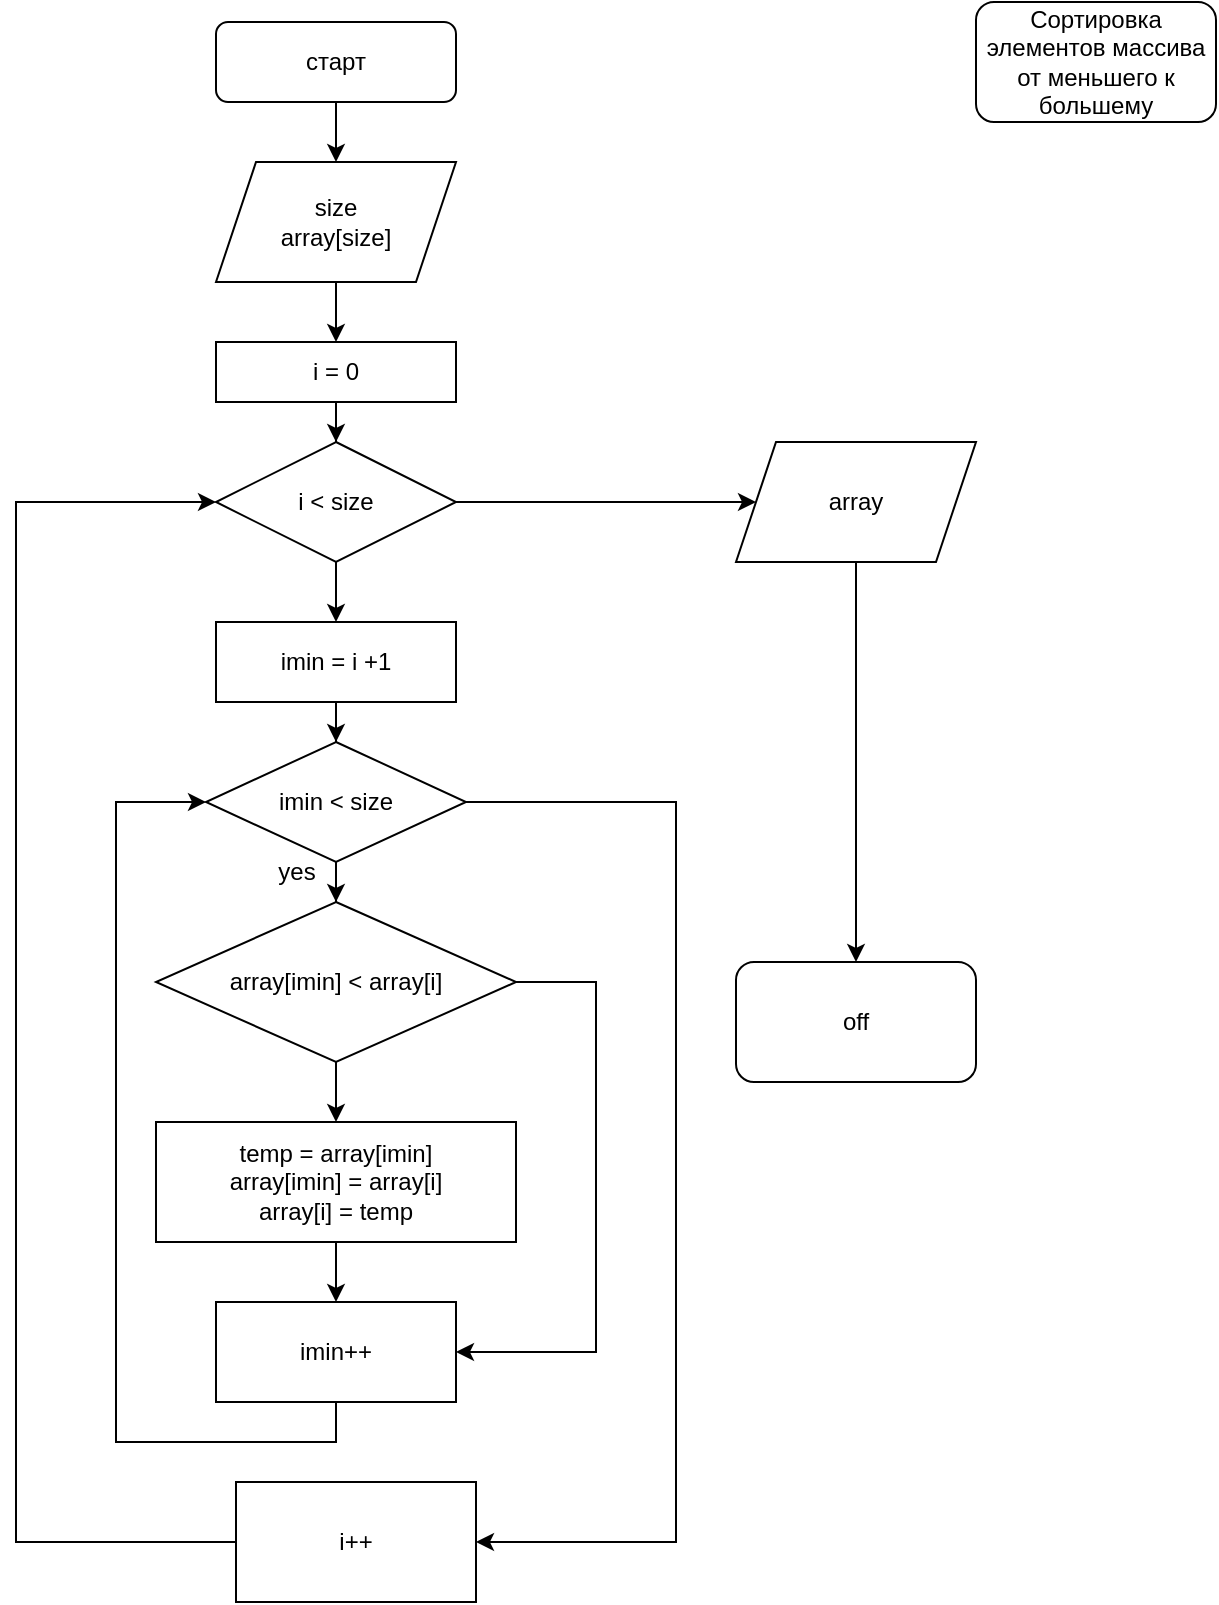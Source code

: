 <mxfile version="20.8.13" type="github" pages="2">
  <diagram name="Сортировка массива от min  к max" id="q6Jl3CV2tYBbrxbabVMi">
    <mxGraphModel dx="1386" dy="791" grid="1" gridSize="10" guides="1" tooltips="1" connect="1" arrows="1" fold="1" page="1" pageScale="1" pageWidth="827" pageHeight="1169" math="0" shadow="0">
      <root>
        <mxCell id="0" />
        <mxCell id="1" parent="0" />
        <mxCell id="G0XBSnP9Ye_kyhEfrYfh-6" value="" style="edgeStyle=orthogonalEdgeStyle;rounded=0;orthogonalLoop=1;jettySize=auto;html=1;startArrow=none;" parent="1" source="G0XBSnP9Ye_kyhEfrYfh-2" target="G0XBSnP9Ye_kyhEfrYfh-3" edge="1">
          <mxGeometry relative="1" as="geometry" />
        </mxCell>
        <mxCell id="G0XBSnP9Ye_kyhEfrYfh-11" value="" style="edgeStyle=orthogonalEdgeStyle;rounded=0;orthogonalLoop=1;jettySize=auto;html=1;" parent="1" source="G0XBSnP9Ye_kyhEfrYfh-1" target="G0XBSnP9Ye_kyhEfrYfh-2" edge="1">
          <mxGeometry relative="1" as="geometry" />
        </mxCell>
        <mxCell id="G0XBSnP9Ye_kyhEfrYfh-1" value="старт" style="rounded=1;whiteSpace=wrap;html=1;" parent="1" vertex="1">
          <mxGeometry x="300" y="20" width="120" height="40" as="geometry" />
        </mxCell>
        <mxCell id="G0XBSnP9Ye_kyhEfrYfh-10" value="" style="edgeStyle=orthogonalEdgeStyle;rounded=0;orthogonalLoop=1;jettySize=auto;html=1;" parent="1" source="G0XBSnP9Ye_kyhEfrYfh-3" target="G0XBSnP9Ye_kyhEfrYfh-7" edge="1">
          <mxGeometry relative="1" as="geometry" />
        </mxCell>
        <mxCell id="G0XBSnP9Ye_kyhEfrYfh-3" value="i = 0" style="rounded=0;whiteSpace=wrap;html=1;" parent="1" vertex="1">
          <mxGeometry x="300" y="180" width="120" height="30" as="geometry" />
        </mxCell>
        <mxCell id="G0XBSnP9Ye_kyhEfrYfh-13" value="" style="edgeStyle=orthogonalEdgeStyle;rounded=0;orthogonalLoop=1;jettySize=auto;html=1;" parent="1" source="G0XBSnP9Ye_kyhEfrYfh-7" target="G0XBSnP9Ye_kyhEfrYfh-12" edge="1">
          <mxGeometry relative="1" as="geometry" />
        </mxCell>
        <mxCell id="G0XBSnP9Ye_kyhEfrYfh-41" style="edgeStyle=orthogonalEdgeStyle;rounded=0;orthogonalLoop=1;jettySize=auto;html=1;entryX=0;entryY=0.5;entryDx=0;entryDy=0;" parent="1" source="G0XBSnP9Ye_kyhEfrYfh-7" target="G0XBSnP9Ye_kyhEfrYfh-29" edge="1">
          <mxGeometry relative="1" as="geometry" />
        </mxCell>
        <mxCell id="G0XBSnP9Ye_kyhEfrYfh-7" value="i &amp;lt; size" style="rhombus;whiteSpace=wrap;html=1;" parent="1" vertex="1">
          <mxGeometry x="300" y="230" width="120" height="60" as="geometry" />
        </mxCell>
        <mxCell id="G0XBSnP9Ye_kyhEfrYfh-2" value="size&lt;br&gt;array[size]" style="shape=parallelogram;perimeter=parallelogramPerimeter;whiteSpace=wrap;html=1;fixedSize=1;" parent="1" vertex="1">
          <mxGeometry x="300" y="90" width="120" height="60" as="geometry" />
        </mxCell>
        <mxCell id="G0XBSnP9Ye_kyhEfrYfh-15" value="" style="edgeStyle=orthogonalEdgeStyle;rounded=0;orthogonalLoop=1;jettySize=auto;html=1;" parent="1" source="G0XBSnP9Ye_kyhEfrYfh-12" target="G0XBSnP9Ye_kyhEfrYfh-14" edge="1">
          <mxGeometry relative="1" as="geometry" />
        </mxCell>
        <mxCell id="G0XBSnP9Ye_kyhEfrYfh-12" value="imin = i +1" style="rounded=0;whiteSpace=wrap;html=1;" parent="1" vertex="1">
          <mxGeometry x="300" y="320" width="120" height="40" as="geometry" />
        </mxCell>
        <mxCell id="G0XBSnP9Ye_kyhEfrYfh-18" value="" style="edgeStyle=orthogonalEdgeStyle;rounded=0;orthogonalLoop=1;jettySize=auto;html=1;" parent="1" source="G0XBSnP9Ye_kyhEfrYfh-14" target="G0XBSnP9Ye_kyhEfrYfh-16" edge="1">
          <mxGeometry relative="1" as="geometry" />
        </mxCell>
        <mxCell id="G0XBSnP9Ye_kyhEfrYfh-49" style="edgeStyle=orthogonalEdgeStyle;rounded=0;orthogonalLoop=1;jettySize=auto;html=1;entryX=1;entryY=0.5;entryDx=0;entryDy=0;" parent="1" source="G0XBSnP9Ye_kyhEfrYfh-14" target="G0XBSnP9Ye_kyhEfrYfh-33" edge="1">
          <mxGeometry relative="1" as="geometry">
            <mxPoint x="550" y="780" as="targetPoint" />
            <Array as="points">
              <mxPoint x="530" y="410" />
              <mxPoint x="530" y="780" />
            </Array>
          </mxGeometry>
        </mxCell>
        <mxCell id="G0XBSnP9Ye_kyhEfrYfh-14" value="imin &amp;lt; size" style="rhombus;whiteSpace=wrap;html=1;" parent="1" vertex="1">
          <mxGeometry x="295" y="380" width="130" height="60" as="geometry" />
        </mxCell>
        <mxCell id="G0XBSnP9Ye_kyhEfrYfh-20" value="" style="edgeStyle=orthogonalEdgeStyle;rounded=0;orthogonalLoop=1;jettySize=auto;html=1;" parent="1" source="G0XBSnP9Ye_kyhEfrYfh-16" target="G0XBSnP9Ye_kyhEfrYfh-19" edge="1">
          <mxGeometry relative="1" as="geometry" />
        </mxCell>
        <mxCell id="G0XBSnP9Ye_kyhEfrYfh-44" style="edgeStyle=orthogonalEdgeStyle;rounded=0;orthogonalLoop=1;jettySize=auto;html=1;entryX=1;entryY=0.5;entryDx=0;entryDy=0;" parent="1" source="G0XBSnP9Ye_kyhEfrYfh-16" target="G0XBSnP9Ye_kyhEfrYfh-21" edge="1">
          <mxGeometry relative="1" as="geometry">
            <mxPoint x="490" y="680" as="targetPoint" />
            <Array as="points">
              <mxPoint x="490" y="500" />
              <mxPoint x="490" y="685" />
            </Array>
          </mxGeometry>
        </mxCell>
        <mxCell id="G0XBSnP9Ye_kyhEfrYfh-16" value="array[imin] &amp;lt; array[i]" style="rhombus;whiteSpace=wrap;html=1;" parent="1" vertex="1">
          <mxGeometry x="270" y="460" width="180" height="80" as="geometry" />
        </mxCell>
        <mxCell id="G0XBSnP9Ye_kyhEfrYfh-22" value="" style="edgeStyle=orthogonalEdgeStyle;rounded=0;orthogonalLoop=1;jettySize=auto;html=1;" parent="1" source="G0XBSnP9Ye_kyhEfrYfh-19" target="G0XBSnP9Ye_kyhEfrYfh-21" edge="1">
          <mxGeometry relative="1" as="geometry" />
        </mxCell>
        <mxCell id="G0XBSnP9Ye_kyhEfrYfh-19" value="temp = array[imin]&lt;br&gt;array[imin] = array[i]&lt;br&gt;array[i] = temp" style="rounded=0;whiteSpace=wrap;html=1;" parent="1" vertex="1">
          <mxGeometry x="270" y="570" width="180" height="60" as="geometry" />
        </mxCell>
        <mxCell id="G0XBSnP9Ye_kyhEfrYfh-23" style="edgeStyle=orthogonalEdgeStyle;rounded=0;orthogonalLoop=1;jettySize=auto;html=1;entryX=0;entryY=0.5;entryDx=0;entryDy=0;" parent="1" source="G0XBSnP9Ye_kyhEfrYfh-21" target="G0XBSnP9Ye_kyhEfrYfh-14" edge="1">
          <mxGeometry relative="1" as="geometry">
            <mxPoint x="180" y="440" as="targetPoint" />
            <Array as="points">
              <mxPoint x="360" y="730" />
              <mxPoint x="250" y="730" />
              <mxPoint x="250" y="410" />
            </Array>
          </mxGeometry>
        </mxCell>
        <mxCell id="G0XBSnP9Ye_kyhEfrYfh-21" value="imin++" style="rounded=0;whiteSpace=wrap;html=1;" parent="1" vertex="1">
          <mxGeometry x="300" y="660" width="120" height="50" as="geometry" />
        </mxCell>
        <mxCell id="G0XBSnP9Ye_kyhEfrYfh-28" style="edgeStyle=orthogonalEdgeStyle;rounded=0;orthogonalLoop=1;jettySize=auto;html=1;entryX=0;entryY=0.5;entryDx=0;entryDy=0;" parent="1" target="G0XBSnP9Ye_kyhEfrYfh-7" edge="1">
          <mxGeometry relative="1" as="geometry">
            <mxPoint x="180" y="280" as="targetPoint" />
            <mxPoint x="310" y="780" as="sourcePoint" />
            <Array as="points">
              <mxPoint x="200" y="780" />
              <mxPoint x="200" y="260" />
            </Array>
          </mxGeometry>
        </mxCell>
        <mxCell id="G0XBSnP9Ye_kyhEfrYfh-32" value="" style="edgeStyle=orthogonalEdgeStyle;rounded=0;orthogonalLoop=1;jettySize=auto;html=1;" parent="1" source="G0XBSnP9Ye_kyhEfrYfh-29" target="G0XBSnP9Ye_kyhEfrYfh-31" edge="1">
          <mxGeometry relative="1" as="geometry" />
        </mxCell>
        <mxCell id="G0XBSnP9Ye_kyhEfrYfh-29" value="array" style="shape=parallelogram;perimeter=parallelogramPerimeter;whiteSpace=wrap;html=1;fixedSize=1;" parent="1" vertex="1">
          <mxGeometry x="560" y="230" width="120" height="60" as="geometry" />
        </mxCell>
        <mxCell id="G0XBSnP9Ye_kyhEfrYfh-31" value="off" style="rounded=1;whiteSpace=wrap;html=1;" parent="1" vertex="1">
          <mxGeometry x="560" y="490" width="120" height="60" as="geometry" />
        </mxCell>
        <mxCell id="G0XBSnP9Ye_kyhEfrYfh-33" value="i++" style="rounded=0;whiteSpace=wrap;html=1;" parent="1" vertex="1">
          <mxGeometry x="310" y="750" width="120" height="60" as="geometry" />
        </mxCell>
        <mxCell id="G0XBSnP9Ye_kyhEfrYfh-46" value="yes" style="text;html=1;align=center;verticalAlign=middle;resizable=0;points=[];autosize=1;strokeColor=none;fillColor=none;" parent="1" vertex="1">
          <mxGeometry x="320" y="430" width="40" height="30" as="geometry" />
        </mxCell>
        <mxCell id="J1AUpl5jVvFMRMzbMaK0-1" value="Сортировка элементов массива от меньшего к большему" style="rounded=1;whiteSpace=wrap;html=1;" parent="1" vertex="1">
          <mxGeometry x="680" y="10" width="120" height="60" as="geometry" />
        </mxCell>
      </root>
    </mxGraphModel>
  </diagram>
  <diagram id="qYShr31ZOVZccML1HFkB" name="Страница 2">
    <mxGraphModel dx="1386" dy="791" grid="1" gridSize="10" guides="1" tooltips="1" connect="1" arrows="1" fold="1" page="1" pageScale="1" pageWidth="827" pageHeight="1169" math="0" shadow="0">
      <root>
        <mxCell id="0" />
        <mxCell id="1" parent="0" />
      </root>
    </mxGraphModel>
  </diagram>
</mxfile>
